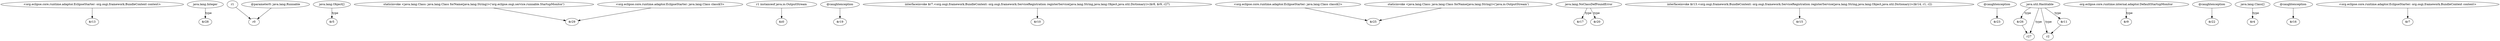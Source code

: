 digraph g {
0[label="<org.eclipse.core.runtime.adaptor.EclipseStarter: org.osgi.framework.BundleContext context>"]
1[label="$r13"]
0->1[label=""]
2[label="java.lang.Integer"]
3[label="$r28"]
2->3[label="type"]
4[label="r1"]
5[label="r0"]
4->5[label=""]
6[label="java.lang.Object[]"]
7[label="$r5"]
6->7[label="type"]
8[label="staticinvoke <java.lang.Class: java.lang.Class forName(java.lang.String)>('org.eclipse.osgi.service.runnable.StartupMonitor')"]
9[label="$r29"]
8->9[label=""]
10[label="r1 instanceof java.io.OutputStream"]
11[label="$z0"]
10->11[label=""]
12[label="@caughtexception"]
13[label="$r19"]
12->13[label=""]
14[label="interfaceinvoke $r7.<org.osgi.framework.BundleContext: org.osgi.framework.ServiceRegistration registerService(java.lang.String,java.lang.Object,java.util.Dictionary)>($r8, $r9, r27)"]
15[label="$r10"]
14->15[label=""]
16[label="@parameter0: java.lang.Runnable"]
16->5[label=""]
17[label="<org.eclipse.core.runtime.adaptor.EclipseStarter: java.lang.Class class$2>"]
18[label="$r25"]
17->18[label=""]
19[label="java.lang.NoClassDefFoundError"]
20[label="$r17"]
19->20[label="type"]
21[label="interfaceinvoke $r13.<org.osgi.framework.BundleContext: org.osgi.framework.ServiceRegistration registerService(java.lang.String,java.lang.Object,java.util.Dictionary)>($r14, r1, r2)"]
22[label="$r15"]
21->22[label=""]
23[label="@caughtexception"]
24[label="$r23"]
23->24[label=""]
25[label="java.util.Hashtable"]
26[label="$r26"]
25->26[label="type"]
27[label="<org.eclipse.core.runtime.adaptor.EclipseStarter: java.lang.Class class$3>"]
27->9[label=""]
28[label="$r20"]
19->28[label="type"]
29[label="org.eclipse.core.runtime.internal.adaptor.DefaultStartupMonitor"]
30[label="$r9"]
29->30[label="type"]
31[label="r27"]
26->31[label=""]
32[label="@caughtexception"]
33[label="$r22"]
32->33[label=""]
34[label="r2"]
25->34[label="type"]
35[label="java.lang.Class[]"]
36[label="$r4"]
35->36[label="type"]
37[label="@caughtexception"]
38[label="$r16"]
37->38[label=""]
39[label="$r11"]
25->39[label="type"]
25->31[label="type"]
39->34[label=""]
40[label="<org.eclipse.core.runtime.adaptor.EclipseStarter: org.osgi.framework.BundleContext context>"]
41[label="$r7"]
40->41[label=""]
42[label="staticinvoke <java.lang.Class: java.lang.Class forName(java.lang.String)>('java.io.OutputStream')"]
42->18[label=""]
}